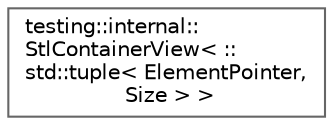 digraph "Graphical Class Hierarchy"
{
 // LATEX_PDF_SIZE
  bgcolor="transparent";
  edge [fontname=Helvetica,fontsize=10,labelfontname=Helvetica,labelfontsize=10];
  node [fontname=Helvetica,fontsize=10,shape=box,height=0.2,width=0.4];
  rankdir="LR";
  Node0 [id="Node000000",label="testing::internal::\lStlContainerView\< ::\lstd::tuple\< ElementPointer,\l Size \> \>",height=0.2,width=0.4,color="grey40", fillcolor="white", style="filled",URL="$classtesting_1_1internal_1_1StlContainerView_3_01_1_1std_1_1tuple_3_01ElementPointer_00_01Size_01_4_01_4.html",tooltip=" "];
}
